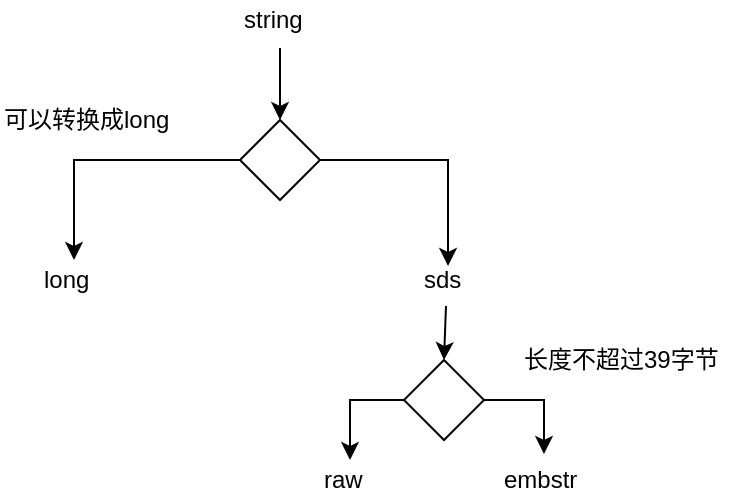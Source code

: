 <mxfile version="12.2.3" type="device" pages="1"><diagram id="2qVaoO0tIAy6prjwaOQ0" name="Page-1"><mxGraphModel dx="1408" dy="738" grid="1" gridSize="10" guides="1" tooltips="1" connect="1" arrows="1" fold="1" page="1" pageScale="1" pageWidth="850" pageHeight="1100" math="0" shadow="0"><root><mxCell id="0"/><mxCell id="1" parent="0"/><mxCell id="tGF0nBuD77DSvHSvdXA5-5" style="edgeStyle=orthogonalEdgeStyle;rounded=0;orthogonalLoop=1;jettySize=auto;html=1;exitX=0;exitY=0.5;exitDx=0;exitDy=0;entryX=0.425;entryY=0;entryDx=0;entryDy=0;entryPerimeter=0;" edge="1" parent="1" source="tGF0nBuD77DSvHSvdXA5-1" target="tGF0nBuD77DSvHSvdXA5-2"><mxGeometry relative="1" as="geometry"/></mxCell><mxCell id="tGF0nBuD77DSvHSvdXA5-7" style="edgeStyle=orthogonalEdgeStyle;rounded=0;orthogonalLoop=1;jettySize=auto;html=1;exitX=1;exitY=0.5;exitDx=0;exitDy=0;entryX=0.467;entryY=0.15;entryDx=0;entryDy=0;entryPerimeter=0;" edge="1" parent="1" source="tGF0nBuD77DSvHSvdXA5-1" target="tGF0nBuD77DSvHSvdXA5-3"><mxGeometry relative="1" as="geometry"/></mxCell><mxCell id="tGF0nBuD77DSvHSvdXA5-1" value="" style="rhombus;whiteSpace=wrap;html=1;" vertex="1" parent="1"><mxGeometry x="240" y="240" width="40" height="40" as="geometry"/></mxCell><mxCell id="tGF0nBuD77DSvHSvdXA5-2" value="long" style="text;html=1;resizable=0;points=[];autosize=1;align=left;verticalAlign=top;spacingTop=-4;" vertex="1" parent="1"><mxGeometry x="140" y="310" width="40" height="20" as="geometry"/></mxCell><mxCell id="tGF0nBuD77DSvHSvdXA5-3" value="sds" style="text;html=1;resizable=0;points=[];autosize=1;align=left;verticalAlign=top;spacingTop=-4;" vertex="1" parent="1"><mxGeometry x="330" y="310" width="30" height="20" as="geometry"/></mxCell><mxCell id="tGF0nBuD77DSvHSvdXA5-6" value="可以转换成long" style="text;html=1;resizable=0;points=[];autosize=1;align=left;verticalAlign=top;spacingTop=-4;" vertex="1" parent="1"><mxGeometry x="120" y="230" width="100" height="20" as="geometry"/></mxCell><mxCell id="tGF0nBuD77DSvHSvdXA5-14" style="edgeStyle=orthogonalEdgeStyle;rounded=0;orthogonalLoop=1;jettySize=auto;html=1;exitX=0;exitY=0.5;exitDx=0;exitDy=0;" edge="1" parent="1" source="tGF0nBuD77DSvHSvdXA5-8" target="tGF0nBuD77DSvHSvdXA5-12"><mxGeometry relative="1" as="geometry"/></mxCell><mxCell id="tGF0nBuD77DSvHSvdXA5-15" style="edgeStyle=orthogonalEdgeStyle;rounded=0;orthogonalLoop=1;jettySize=auto;html=1;exitX=1;exitY=0.5;exitDx=0;exitDy=0;entryX=0.44;entryY=-0.15;entryDx=0;entryDy=0;entryPerimeter=0;" edge="1" parent="1" source="tGF0nBuD77DSvHSvdXA5-8" target="tGF0nBuD77DSvHSvdXA5-13"><mxGeometry relative="1" as="geometry"/></mxCell><mxCell id="tGF0nBuD77DSvHSvdXA5-8" value="" style="rhombus;whiteSpace=wrap;html=1;" vertex="1" parent="1"><mxGeometry x="322" y="360" width="40" height="40" as="geometry"/></mxCell><mxCell id="tGF0nBuD77DSvHSvdXA5-11" value="" style="endArrow=classic;html=1;exitX=0.433;exitY=1.15;exitDx=0;exitDy=0;exitPerimeter=0;entryX=0.5;entryY=0;entryDx=0;entryDy=0;" edge="1" parent="1" source="tGF0nBuD77DSvHSvdXA5-3" target="tGF0nBuD77DSvHSvdXA5-8"><mxGeometry width="50" height="50" relative="1" as="geometry"><mxPoint x="460" y="360" as="sourcePoint"/><mxPoint x="510" y="310" as="targetPoint"/></mxGeometry></mxCell><mxCell id="tGF0nBuD77DSvHSvdXA5-12" value="raw" style="text;html=1;resizable=0;points=[];autosize=1;align=left;verticalAlign=top;spacingTop=-4;" vertex="1" parent="1"><mxGeometry x="280" y="410" width="30" height="20" as="geometry"/></mxCell><mxCell id="tGF0nBuD77DSvHSvdXA5-13" value="embstr" style="text;html=1;resizable=0;points=[];autosize=1;align=left;verticalAlign=top;spacingTop=-4;" vertex="1" parent="1"><mxGeometry x="370" y="410" width="50" height="20" as="geometry"/></mxCell><mxCell id="tGF0nBuD77DSvHSvdXA5-16" value="长度不超过39字节" style="text;html=1;resizable=0;points=[];autosize=1;align=left;verticalAlign=top;spacingTop=-4;" vertex="1" parent="1"><mxGeometry x="380" y="350" width="110" height="20" as="geometry"/></mxCell><mxCell id="tGF0nBuD77DSvHSvdXA5-17" value="" style="endArrow=classic;html=1;exitX=0.45;exitY=1.2;exitDx=0;exitDy=0;exitPerimeter=0;entryX=0.5;entryY=0;entryDx=0;entryDy=0;" edge="1" parent="1" target="tGF0nBuD77DSvHSvdXA5-1"><mxGeometry width="50" height="50" relative="1" as="geometry"><mxPoint x="260" y="204" as="sourcePoint"/><mxPoint x="450" y="170" as="targetPoint"/></mxGeometry></mxCell><mxCell id="tGF0nBuD77DSvHSvdXA5-18" value="string" style="text;html=1;resizable=0;points=[];autosize=1;align=left;verticalAlign=top;spacingTop=-4;" vertex="1" parent="1"><mxGeometry x="240" y="180" width="40" height="20" as="geometry"/></mxCell></root></mxGraphModel></diagram></mxfile>
